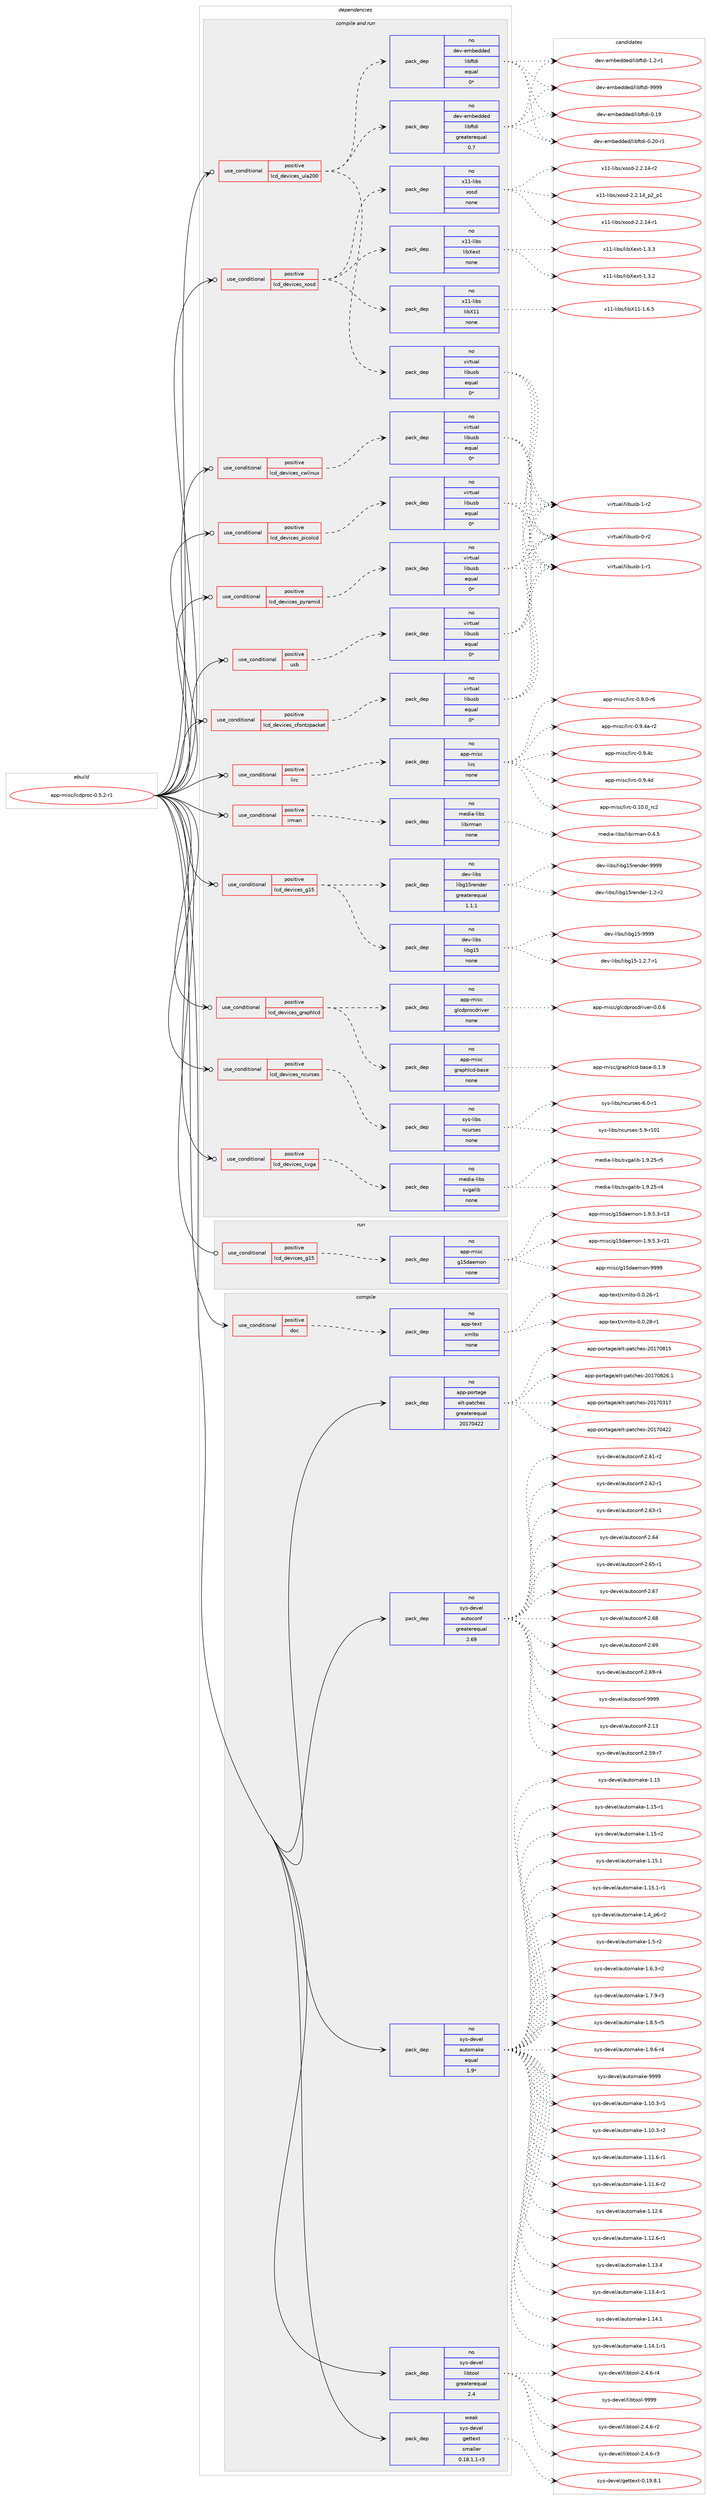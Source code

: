 digraph prolog {

# *************
# Graph options
# *************

newrank=true;
concentrate=true;
compound=true;
graph [rankdir=LR,fontname=Helvetica,fontsize=10,ranksep=1.5];#, ranksep=2.5, nodesep=0.2];
edge  [arrowhead=vee];
node  [fontname=Helvetica,fontsize=10];

# **********
# The ebuild
# **********

subgraph cluster_leftcol {
color=gray;
rank=same;
label=<<i>ebuild</i>>;
id [label="app-misc/lcdproc-0.5.2-r1", color=red, width=4, href="../app-misc/lcdproc-0.5.2-r1.svg"];
}

# ****************
# The dependencies
# ****************

subgraph cluster_midcol {
color=gray;
label=<<i>dependencies</i>>;
subgraph cluster_compile {
fillcolor="#eeeeee";
style=filled;
label=<<i>compile</i>>;
subgraph cond12464 {
dependency46680 [label=<<TABLE BORDER="0" CELLBORDER="1" CELLSPACING="0" CELLPADDING="4"><TR><TD ROWSPAN="3" CELLPADDING="10">use_conditional</TD></TR><TR><TD>positive</TD></TR><TR><TD>doc</TD></TR></TABLE>>, shape=none, color=red];
subgraph pack33439 {
dependency46681 [label=<<TABLE BORDER="0" CELLBORDER="1" CELLSPACING="0" CELLPADDING="4" WIDTH="220"><TR><TD ROWSPAN="6" CELLPADDING="30">pack_dep</TD></TR><TR><TD WIDTH="110">no</TD></TR><TR><TD>app-text</TD></TR><TR><TD>xmlto</TD></TR><TR><TD>none</TD></TR><TR><TD></TD></TR></TABLE>>, shape=none, color=blue];
}
dependency46680:e -> dependency46681:w [weight=20,style="dashed",arrowhead="vee"];
}
id:e -> dependency46680:w [weight=20,style="solid",arrowhead="vee"];
subgraph pack33440 {
dependency46682 [label=<<TABLE BORDER="0" CELLBORDER="1" CELLSPACING="0" CELLPADDING="4" WIDTH="220"><TR><TD ROWSPAN="6" CELLPADDING="30">pack_dep</TD></TR><TR><TD WIDTH="110">no</TD></TR><TR><TD>app-portage</TD></TR><TR><TD>elt-patches</TD></TR><TR><TD>greaterequal</TD></TR><TR><TD>20170422</TD></TR></TABLE>>, shape=none, color=blue];
}
id:e -> dependency46682:w [weight=20,style="solid",arrowhead="vee"];
subgraph pack33441 {
dependency46683 [label=<<TABLE BORDER="0" CELLBORDER="1" CELLSPACING="0" CELLPADDING="4" WIDTH="220"><TR><TD ROWSPAN="6" CELLPADDING="30">pack_dep</TD></TR><TR><TD WIDTH="110">no</TD></TR><TR><TD>sys-devel</TD></TR><TR><TD>autoconf</TD></TR><TR><TD>greaterequal</TD></TR><TR><TD>2.69</TD></TR></TABLE>>, shape=none, color=blue];
}
id:e -> dependency46683:w [weight=20,style="solid",arrowhead="vee"];
subgraph pack33442 {
dependency46684 [label=<<TABLE BORDER="0" CELLBORDER="1" CELLSPACING="0" CELLPADDING="4" WIDTH="220"><TR><TD ROWSPAN="6" CELLPADDING="30">pack_dep</TD></TR><TR><TD WIDTH="110">no</TD></TR><TR><TD>sys-devel</TD></TR><TR><TD>automake</TD></TR><TR><TD>equal</TD></TR><TR><TD>1.9*</TD></TR></TABLE>>, shape=none, color=blue];
}
id:e -> dependency46684:w [weight=20,style="solid",arrowhead="vee"];
subgraph pack33443 {
dependency46685 [label=<<TABLE BORDER="0" CELLBORDER="1" CELLSPACING="0" CELLPADDING="4" WIDTH="220"><TR><TD ROWSPAN="6" CELLPADDING="30">pack_dep</TD></TR><TR><TD WIDTH="110">no</TD></TR><TR><TD>sys-devel</TD></TR><TR><TD>libtool</TD></TR><TR><TD>greaterequal</TD></TR><TR><TD>2.4</TD></TR></TABLE>>, shape=none, color=blue];
}
id:e -> dependency46685:w [weight=20,style="solid",arrowhead="vee"];
subgraph pack33444 {
dependency46686 [label=<<TABLE BORDER="0" CELLBORDER="1" CELLSPACING="0" CELLPADDING="4" WIDTH="220"><TR><TD ROWSPAN="6" CELLPADDING="30">pack_dep</TD></TR><TR><TD WIDTH="110">weak</TD></TR><TR><TD>sys-devel</TD></TR><TR><TD>gettext</TD></TR><TR><TD>smaller</TD></TR><TR><TD>0.18.1.1-r3</TD></TR></TABLE>>, shape=none, color=blue];
}
id:e -> dependency46686:w [weight=20,style="solid",arrowhead="vee"];
}
subgraph cluster_compileandrun {
fillcolor="#eeeeee";
style=filled;
label=<<i>compile and run</i>>;
subgraph cond12465 {
dependency46687 [label=<<TABLE BORDER="0" CELLBORDER="1" CELLSPACING="0" CELLPADDING="4"><TR><TD ROWSPAN="3" CELLPADDING="10">use_conditional</TD></TR><TR><TD>positive</TD></TR><TR><TD>irman</TD></TR></TABLE>>, shape=none, color=red];
subgraph pack33445 {
dependency46688 [label=<<TABLE BORDER="0" CELLBORDER="1" CELLSPACING="0" CELLPADDING="4" WIDTH="220"><TR><TD ROWSPAN="6" CELLPADDING="30">pack_dep</TD></TR><TR><TD WIDTH="110">no</TD></TR><TR><TD>media-libs</TD></TR><TR><TD>libirman</TD></TR><TR><TD>none</TD></TR><TR><TD></TD></TR></TABLE>>, shape=none, color=blue];
}
dependency46687:e -> dependency46688:w [weight=20,style="dashed",arrowhead="vee"];
}
id:e -> dependency46687:w [weight=20,style="solid",arrowhead="odotvee"];
subgraph cond12466 {
dependency46689 [label=<<TABLE BORDER="0" CELLBORDER="1" CELLSPACING="0" CELLPADDING="4"><TR><TD ROWSPAN="3" CELLPADDING="10">use_conditional</TD></TR><TR><TD>positive</TD></TR><TR><TD>lcd_devices_cfontzpacket</TD></TR></TABLE>>, shape=none, color=red];
subgraph pack33446 {
dependency46690 [label=<<TABLE BORDER="0" CELLBORDER="1" CELLSPACING="0" CELLPADDING="4" WIDTH="220"><TR><TD ROWSPAN="6" CELLPADDING="30">pack_dep</TD></TR><TR><TD WIDTH="110">no</TD></TR><TR><TD>virtual</TD></TR><TR><TD>libusb</TD></TR><TR><TD>equal</TD></TR><TR><TD>0*</TD></TR></TABLE>>, shape=none, color=blue];
}
dependency46689:e -> dependency46690:w [weight=20,style="dashed",arrowhead="vee"];
}
id:e -> dependency46689:w [weight=20,style="solid",arrowhead="odotvee"];
subgraph cond12467 {
dependency46691 [label=<<TABLE BORDER="0" CELLBORDER="1" CELLSPACING="0" CELLPADDING="4"><TR><TD ROWSPAN="3" CELLPADDING="10">use_conditional</TD></TR><TR><TD>positive</TD></TR><TR><TD>lcd_devices_cwlinux</TD></TR></TABLE>>, shape=none, color=red];
subgraph pack33447 {
dependency46692 [label=<<TABLE BORDER="0" CELLBORDER="1" CELLSPACING="0" CELLPADDING="4" WIDTH="220"><TR><TD ROWSPAN="6" CELLPADDING="30">pack_dep</TD></TR><TR><TD WIDTH="110">no</TD></TR><TR><TD>virtual</TD></TR><TR><TD>libusb</TD></TR><TR><TD>equal</TD></TR><TR><TD>0*</TD></TR></TABLE>>, shape=none, color=blue];
}
dependency46691:e -> dependency46692:w [weight=20,style="dashed",arrowhead="vee"];
}
id:e -> dependency46691:w [weight=20,style="solid",arrowhead="odotvee"];
subgraph cond12468 {
dependency46693 [label=<<TABLE BORDER="0" CELLBORDER="1" CELLSPACING="0" CELLPADDING="4"><TR><TD ROWSPAN="3" CELLPADDING="10">use_conditional</TD></TR><TR><TD>positive</TD></TR><TR><TD>lcd_devices_g15</TD></TR></TABLE>>, shape=none, color=red];
subgraph pack33448 {
dependency46694 [label=<<TABLE BORDER="0" CELLBORDER="1" CELLSPACING="0" CELLPADDING="4" WIDTH="220"><TR><TD ROWSPAN="6" CELLPADDING="30">pack_dep</TD></TR><TR><TD WIDTH="110">no</TD></TR><TR><TD>dev-libs</TD></TR><TR><TD>libg15</TD></TR><TR><TD>none</TD></TR><TR><TD></TD></TR></TABLE>>, shape=none, color=blue];
}
dependency46693:e -> dependency46694:w [weight=20,style="dashed",arrowhead="vee"];
subgraph pack33449 {
dependency46695 [label=<<TABLE BORDER="0" CELLBORDER="1" CELLSPACING="0" CELLPADDING="4" WIDTH="220"><TR><TD ROWSPAN="6" CELLPADDING="30">pack_dep</TD></TR><TR><TD WIDTH="110">no</TD></TR><TR><TD>dev-libs</TD></TR><TR><TD>libg15render</TD></TR><TR><TD>greaterequal</TD></TR><TR><TD>1.1.1</TD></TR></TABLE>>, shape=none, color=blue];
}
dependency46693:e -> dependency46695:w [weight=20,style="dashed",arrowhead="vee"];
}
id:e -> dependency46693:w [weight=20,style="solid",arrowhead="odotvee"];
subgraph cond12469 {
dependency46696 [label=<<TABLE BORDER="0" CELLBORDER="1" CELLSPACING="0" CELLPADDING="4"><TR><TD ROWSPAN="3" CELLPADDING="10">use_conditional</TD></TR><TR><TD>positive</TD></TR><TR><TD>lcd_devices_graphlcd</TD></TR></TABLE>>, shape=none, color=red];
subgraph pack33450 {
dependency46697 [label=<<TABLE BORDER="0" CELLBORDER="1" CELLSPACING="0" CELLPADDING="4" WIDTH="220"><TR><TD ROWSPAN="6" CELLPADDING="30">pack_dep</TD></TR><TR><TD WIDTH="110">no</TD></TR><TR><TD>app-misc</TD></TR><TR><TD>graphlcd-base</TD></TR><TR><TD>none</TD></TR><TR><TD></TD></TR></TABLE>>, shape=none, color=blue];
}
dependency46696:e -> dependency46697:w [weight=20,style="dashed",arrowhead="vee"];
subgraph pack33451 {
dependency46698 [label=<<TABLE BORDER="0" CELLBORDER="1" CELLSPACING="0" CELLPADDING="4" WIDTH="220"><TR><TD ROWSPAN="6" CELLPADDING="30">pack_dep</TD></TR><TR><TD WIDTH="110">no</TD></TR><TR><TD>app-misc</TD></TR><TR><TD>glcdprocdriver</TD></TR><TR><TD>none</TD></TR><TR><TD></TD></TR></TABLE>>, shape=none, color=blue];
}
dependency46696:e -> dependency46698:w [weight=20,style="dashed",arrowhead="vee"];
}
id:e -> dependency46696:w [weight=20,style="solid",arrowhead="odotvee"];
subgraph cond12470 {
dependency46699 [label=<<TABLE BORDER="0" CELLBORDER="1" CELLSPACING="0" CELLPADDING="4"><TR><TD ROWSPAN="3" CELLPADDING="10">use_conditional</TD></TR><TR><TD>positive</TD></TR><TR><TD>lcd_devices_ncurses</TD></TR></TABLE>>, shape=none, color=red];
subgraph pack33452 {
dependency46700 [label=<<TABLE BORDER="0" CELLBORDER="1" CELLSPACING="0" CELLPADDING="4" WIDTH="220"><TR><TD ROWSPAN="6" CELLPADDING="30">pack_dep</TD></TR><TR><TD WIDTH="110">no</TD></TR><TR><TD>sys-libs</TD></TR><TR><TD>ncurses</TD></TR><TR><TD>none</TD></TR><TR><TD></TD></TR></TABLE>>, shape=none, color=blue];
}
dependency46699:e -> dependency46700:w [weight=20,style="dashed",arrowhead="vee"];
}
id:e -> dependency46699:w [weight=20,style="solid",arrowhead="odotvee"];
subgraph cond12471 {
dependency46701 [label=<<TABLE BORDER="0" CELLBORDER="1" CELLSPACING="0" CELLPADDING="4"><TR><TD ROWSPAN="3" CELLPADDING="10">use_conditional</TD></TR><TR><TD>positive</TD></TR><TR><TD>lcd_devices_picolcd</TD></TR></TABLE>>, shape=none, color=red];
subgraph pack33453 {
dependency46702 [label=<<TABLE BORDER="0" CELLBORDER="1" CELLSPACING="0" CELLPADDING="4" WIDTH="220"><TR><TD ROWSPAN="6" CELLPADDING="30">pack_dep</TD></TR><TR><TD WIDTH="110">no</TD></TR><TR><TD>virtual</TD></TR><TR><TD>libusb</TD></TR><TR><TD>equal</TD></TR><TR><TD>0*</TD></TR></TABLE>>, shape=none, color=blue];
}
dependency46701:e -> dependency46702:w [weight=20,style="dashed",arrowhead="vee"];
}
id:e -> dependency46701:w [weight=20,style="solid",arrowhead="odotvee"];
subgraph cond12472 {
dependency46703 [label=<<TABLE BORDER="0" CELLBORDER="1" CELLSPACING="0" CELLPADDING="4"><TR><TD ROWSPAN="3" CELLPADDING="10">use_conditional</TD></TR><TR><TD>positive</TD></TR><TR><TD>lcd_devices_pyramid</TD></TR></TABLE>>, shape=none, color=red];
subgraph pack33454 {
dependency46704 [label=<<TABLE BORDER="0" CELLBORDER="1" CELLSPACING="0" CELLPADDING="4" WIDTH="220"><TR><TD ROWSPAN="6" CELLPADDING="30">pack_dep</TD></TR><TR><TD WIDTH="110">no</TD></TR><TR><TD>virtual</TD></TR><TR><TD>libusb</TD></TR><TR><TD>equal</TD></TR><TR><TD>0*</TD></TR></TABLE>>, shape=none, color=blue];
}
dependency46703:e -> dependency46704:w [weight=20,style="dashed",arrowhead="vee"];
}
id:e -> dependency46703:w [weight=20,style="solid",arrowhead="odotvee"];
subgraph cond12473 {
dependency46705 [label=<<TABLE BORDER="0" CELLBORDER="1" CELLSPACING="0" CELLPADDING="4"><TR><TD ROWSPAN="3" CELLPADDING="10">use_conditional</TD></TR><TR><TD>positive</TD></TR><TR><TD>lcd_devices_svga</TD></TR></TABLE>>, shape=none, color=red];
subgraph pack33455 {
dependency46706 [label=<<TABLE BORDER="0" CELLBORDER="1" CELLSPACING="0" CELLPADDING="4" WIDTH="220"><TR><TD ROWSPAN="6" CELLPADDING="30">pack_dep</TD></TR><TR><TD WIDTH="110">no</TD></TR><TR><TD>media-libs</TD></TR><TR><TD>svgalib</TD></TR><TR><TD>none</TD></TR><TR><TD></TD></TR></TABLE>>, shape=none, color=blue];
}
dependency46705:e -> dependency46706:w [weight=20,style="dashed",arrowhead="vee"];
}
id:e -> dependency46705:w [weight=20,style="solid",arrowhead="odotvee"];
subgraph cond12474 {
dependency46707 [label=<<TABLE BORDER="0" CELLBORDER="1" CELLSPACING="0" CELLPADDING="4"><TR><TD ROWSPAN="3" CELLPADDING="10">use_conditional</TD></TR><TR><TD>positive</TD></TR><TR><TD>lcd_devices_ula200</TD></TR></TABLE>>, shape=none, color=red];
subgraph pack33456 {
dependency46708 [label=<<TABLE BORDER="0" CELLBORDER="1" CELLSPACING="0" CELLPADDING="4" WIDTH="220"><TR><TD ROWSPAN="6" CELLPADDING="30">pack_dep</TD></TR><TR><TD WIDTH="110">no</TD></TR><TR><TD>dev-embedded</TD></TR><TR><TD>libftdi</TD></TR><TR><TD>greaterequal</TD></TR><TR><TD>0.7</TD></TR></TABLE>>, shape=none, color=blue];
}
dependency46707:e -> dependency46708:w [weight=20,style="dashed",arrowhead="vee"];
subgraph pack33457 {
dependency46709 [label=<<TABLE BORDER="0" CELLBORDER="1" CELLSPACING="0" CELLPADDING="4" WIDTH="220"><TR><TD ROWSPAN="6" CELLPADDING="30">pack_dep</TD></TR><TR><TD WIDTH="110">no</TD></TR><TR><TD>dev-embedded</TD></TR><TR><TD>libftdi</TD></TR><TR><TD>equal</TD></TR><TR><TD>0*</TD></TR></TABLE>>, shape=none, color=blue];
}
dependency46707:e -> dependency46709:w [weight=20,style="dashed",arrowhead="vee"];
subgraph pack33458 {
dependency46710 [label=<<TABLE BORDER="0" CELLBORDER="1" CELLSPACING="0" CELLPADDING="4" WIDTH="220"><TR><TD ROWSPAN="6" CELLPADDING="30">pack_dep</TD></TR><TR><TD WIDTH="110">no</TD></TR><TR><TD>virtual</TD></TR><TR><TD>libusb</TD></TR><TR><TD>equal</TD></TR><TR><TD>0*</TD></TR></TABLE>>, shape=none, color=blue];
}
dependency46707:e -> dependency46710:w [weight=20,style="dashed",arrowhead="vee"];
}
id:e -> dependency46707:w [weight=20,style="solid",arrowhead="odotvee"];
subgraph cond12475 {
dependency46711 [label=<<TABLE BORDER="0" CELLBORDER="1" CELLSPACING="0" CELLPADDING="4"><TR><TD ROWSPAN="3" CELLPADDING="10">use_conditional</TD></TR><TR><TD>positive</TD></TR><TR><TD>lcd_devices_xosd</TD></TR></TABLE>>, shape=none, color=red];
subgraph pack33459 {
dependency46712 [label=<<TABLE BORDER="0" CELLBORDER="1" CELLSPACING="0" CELLPADDING="4" WIDTH="220"><TR><TD ROWSPAN="6" CELLPADDING="30">pack_dep</TD></TR><TR><TD WIDTH="110">no</TD></TR><TR><TD>x11-libs</TD></TR><TR><TD>xosd</TD></TR><TR><TD>none</TD></TR><TR><TD></TD></TR></TABLE>>, shape=none, color=blue];
}
dependency46711:e -> dependency46712:w [weight=20,style="dashed",arrowhead="vee"];
subgraph pack33460 {
dependency46713 [label=<<TABLE BORDER="0" CELLBORDER="1" CELLSPACING="0" CELLPADDING="4" WIDTH="220"><TR><TD ROWSPAN="6" CELLPADDING="30">pack_dep</TD></TR><TR><TD WIDTH="110">no</TD></TR><TR><TD>x11-libs</TD></TR><TR><TD>libX11</TD></TR><TR><TD>none</TD></TR><TR><TD></TD></TR></TABLE>>, shape=none, color=blue];
}
dependency46711:e -> dependency46713:w [weight=20,style="dashed",arrowhead="vee"];
subgraph pack33461 {
dependency46714 [label=<<TABLE BORDER="0" CELLBORDER="1" CELLSPACING="0" CELLPADDING="4" WIDTH="220"><TR><TD ROWSPAN="6" CELLPADDING="30">pack_dep</TD></TR><TR><TD WIDTH="110">no</TD></TR><TR><TD>x11-libs</TD></TR><TR><TD>libXext</TD></TR><TR><TD>none</TD></TR><TR><TD></TD></TR></TABLE>>, shape=none, color=blue];
}
dependency46711:e -> dependency46714:w [weight=20,style="dashed",arrowhead="vee"];
}
id:e -> dependency46711:w [weight=20,style="solid",arrowhead="odotvee"];
subgraph cond12476 {
dependency46715 [label=<<TABLE BORDER="0" CELLBORDER="1" CELLSPACING="0" CELLPADDING="4"><TR><TD ROWSPAN="3" CELLPADDING="10">use_conditional</TD></TR><TR><TD>positive</TD></TR><TR><TD>lirc</TD></TR></TABLE>>, shape=none, color=red];
subgraph pack33462 {
dependency46716 [label=<<TABLE BORDER="0" CELLBORDER="1" CELLSPACING="0" CELLPADDING="4" WIDTH="220"><TR><TD ROWSPAN="6" CELLPADDING="30">pack_dep</TD></TR><TR><TD WIDTH="110">no</TD></TR><TR><TD>app-misc</TD></TR><TR><TD>lirc</TD></TR><TR><TD>none</TD></TR><TR><TD></TD></TR></TABLE>>, shape=none, color=blue];
}
dependency46715:e -> dependency46716:w [weight=20,style="dashed",arrowhead="vee"];
}
id:e -> dependency46715:w [weight=20,style="solid",arrowhead="odotvee"];
subgraph cond12477 {
dependency46717 [label=<<TABLE BORDER="0" CELLBORDER="1" CELLSPACING="0" CELLPADDING="4"><TR><TD ROWSPAN="3" CELLPADDING="10">use_conditional</TD></TR><TR><TD>positive</TD></TR><TR><TD>usb</TD></TR></TABLE>>, shape=none, color=red];
subgraph pack33463 {
dependency46718 [label=<<TABLE BORDER="0" CELLBORDER="1" CELLSPACING="0" CELLPADDING="4" WIDTH="220"><TR><TD ROWSPAN="6" CELLPADDING="30">pack_dep</TD></TR><TR><TD WIDTH="110">no</TD></TR><TR><TD>virtual</TD></TR><TR><TD>libusb</TD></TR><TR><TD>equal</TD></TR><TR><TD>0*</TD></TR></TABLE>>, shape=none, color=blue];
}
dependency46717:e -> dependency46718:w [weight=20,style="dashed",arrowhead="vee"];
}
id:e -> dependency46717:w [weight=20,style="solid",arrowhead="odotvee"];
}
subgraph cluster_run {
fillcolor="#eeeeee";
style=filled;
label=<<i>run</i>>;
subgraph cond12478 {
dependency46719 [label=<<TABLE BORDER="0" CELLBORDER="1" CELLSPACING="0" CELLPADDING="4"><TR><TD ROWSPAN="3" CELLPADDING="10">use_conditional</TD></TR><TR><TD>positive</TD></TR><TR><TD>lcd_devices_g15</TD></TR></TABLE>>, shape=none, color=red];
subgraph pack33464 {
dependency46720 [label=<<TABLE BORDER="0" CELLBORDER="1" CELLSPACING="0" CELLPADDING="4" WIDTH="220"><TR><TD ROWSPAN="6" CELLPADDING="30">pack_dep</TD></TR><TR><TD WIDTH="110">no</TD></TR><TR><TD>app-misc</TD></TR><TR><TD>g15daemon</TD></TR><TR><TD>none</TD></TR><TR><TD></TD></TR></TABLE>>, shape=none, color=blue];
}
dependency46719:e -> dependency46720:w [weight=20,style="dashed",arrowhead="vee"];
}
id:e -> dependency46719:w [weight=20,style="solid",arrowhead="odot"];
}
}

# **************
# The candidates
# **************

subgraph cluster_choices {
rank=same;
color=gray;
label=<<i>candidates</i>>;

subgraph choice33439 {
color=black;
nodesep=1;
choice971121124511610112011647120109108116111454846484650544511449 [label="app-text/xmlto-0.0.26-r1", color=red, width=4,href="../app-text/xmlto-0.0.26-r1.svg"];
choice971121124511610112011647120109108116111454846484650564511449 [label="app-text/xmlto-0.0.28-r1", color=red, width=4,href="../app-text/xmlto-0.0.28-r1.svg"];
dependency46681:e -> choice971121124511610112011647120109108116111454846484650544511449:w [style=dotted,weight="100"];
dependency46681:e -> choice971121124511610112011647120109108116111454846484650564511449:w [style=dotted,weight="100"];
}
subgraph choice33440 {
color=black;
nodesep=1;
choice97112112451121111141169710310147101108116451129711699104101115455048495548514955 [label="app-portage/elt-patches-20170317", color=red, width=4,href="../app-portage/elt-patches-20170317.svg"];
choice97112112451121111141169710310147101108116451129711699104101115455048495548525050 [label="app-portage/elt-patches-20170422", color=red, width=4,href="../app-portage/elt-patches-20170422.svg"];
choice97112112451121111141169710310147101108116451129711699104101115455048495548564953 [label="app-portage/elt-patches-20170815", color=red, width=4,href="../app-portage/elt-patches-20170815.svg"];
choice971121124511211111411697103101471011081164511297116991041011154550484955485650544649 [label="app-portage/elt-patches-20170826.1", color=red, width=4,href="../app-portage/elt-patches-20170826.1.svg"];
dependency46682:e -> choice97112112451121111141169710310147101108116451129711699104101115455048495548514955:w [style=dotted,weight="100"];
dependency46682:e -> choice97112112451121111141169710310147101108116451129711699104101115455048495548525050:w [style=dotted,weight="100"];
dependency46682:e -> choice97112112451121111141169710310147101108116451129711699104101115455048495548564953:w [style=dotted,weight="100"];
dependency46682:e -> choice971121124511211111411697103101471011081164511297116991041011154550484955485650544649:w [style=dotted,weight="100"];
}
subgraph choice33441 {
color=black;
nodesep=1;
choice115121115451001011181011084797117116111991111101024550464951 [label="sys-devel/autoconf-2.13", color=red, width=4,href="../sys-devel/autoconf-2.13.svg"];
choice1151211154510010111810110847971171161119911111010245504653574511455 [label="sys-devel/autoconf-2.59-r7", color=red, width=4,href="../sys-devel/autoconf-2.59-r7.svg"];
choice1151211154510010111810110847971171161119911111010245504654494511450 [label="sys-devel/autoconf-2.61-r2", color=red, width=4,href="../sys-devel/autoconf-2.61-r2.svg"];
choice1151211154510010111810110847971171161119911111010245504654504511449 [label="sys-devel/autoconf-2.62-r1", color=red, width=4,href="../sys-devel/autoconf-2.62-r1.svg"];
choice1151211154510010111810110847971171161119911111010245504654514511449 [label="sys-devel/autoconf-2.63-r1", color=red, width=4,href="../sys-devel/autoconf-2.63-r1.svg"];
choice115121115451001011181011084797117116111991111101024550465452 [label="sys-devel/autoconf-2.64", color=red, width=4,href="../sys-devel/autoconf-2.64.svg"];
choice1151211154510010111810110847971171161119911111010245504654534511449 [label="sys-devel/autoconf-2.65-r1", color=red, width=4,href="../sys-devel/autoconf-2.65-r1.svg"];
choice115121115451001011181011084797117116111991111101024550465455 [label="sys-devel/autoconf-2.67", color=red, width=4,href="../sys-devel/autoconf-2.67.svg"];
choice115121115451001011181011084797117116111991111101024550465456 [label="sys-devel/autoconf-2.68", color=red, width=4,href="../sys-devel/autoconf-2.68.svg"];
choice115121115451001011181011084797117116111991111101024550465457 [label="sys-devel/autoconf-2.69", color=red, width=4,href="../sys-devel/autoconf-2.69.svg"];
choice1151211154510010111810110847971171161119911111010245504654574511452 [label="sys-devel/autoconf-2.69-r4", color=red, width=4,href="../sys-devel/autoconf-2.69-r4.svg"];
choice115121115451001011181011084797117116111991111101024557575757 [label="sys-devel/autoconf-9999", color=red, width=4,href="../sys-devel/autoconf-9999.svg"];
dependency46683:e -> choice115121115451001011181011084797117116111991111101024550464951:w [style=dotted,weight="100"];
dependency46683:e -> choice1151211154510010111810110847971171161119911111010245504653574511455:w [style=dotted,weight="100"];
dependency46683:e -> choice1151211154510010111810110847971171161119911111010245504654494511450:w [style=dotted,weight="100"];
dependency46683:e -> choice1151211154510010111810110847971171161119911111010245504654504511449:w [style=dotted,weight="100"];
dependency46683:e -> choice1151211154510010111810110847971171161119911111010245504654514511449:w [style=dotted,weight="100"];
dependency46683:e -> choice115121115451001011181011084797117116111991111101024550465452:w [style=dotted,weight="100"];
dependency46683:e -> choice1151211154510010111810110847971171161119911111010245504654534511449:w [style=dotted,weight="100"];
dependency46683:e -> choice115121115451001011181011084797117116111991111101024550465455:w [style=dotted,weight="100"];
dependency46683:e -> choice115121115451001011181011084797117116111991111101024550465456:w [style=dotted,weight="100"];
dependency46683:e -> choice115121115451001011181011084797117116111991111101024550465457:w [style=dotted,weight="100"];
dependency46683:e -> choice1151211154510010111810110847971171161119911111010245504654574511452:w [style=dotted,weight="100"];
dependency46683:e -> choice115121115451001011181011084797117116111991111101024557575757:w [style=dotted,weight="100"];
}
subgraph choice33442 {
color=black;
nodesep=1;
choice11512111545100101118101108479711711611110997107101454946494846514511449 [label="sys-devel/automake-1.10.3-r1", color=red, width=4,href="../sys-devel/automake-1.10.3-r1.svg"];
choice11512111545100101118101108479711711611110997107101454946494846514511450 [label="sys-devel/automake-1.10.3-r2", color=red, width=4,href="../sys-devel/automake-1.10.3-r2.svg"];
choice11512111545100101118101108479711711611110997107101454946494946544511449 [label="sys-devel/automake-1.11.6-r1", color=red, width=4,href="../sys-devel/automake-1.11.6-r1.svg"];
choice11512111545100101118101108479711711611110997107101454946494946544511450 [label="sys-devel/automake-1.11.6-r2", color=red, width=4,href="../sys-devel/automake-1.11.6-r2.svg"];
choice1151211154510010111810110847971171161111099710710145494649504654 [label="sys-devel/automake-1.12.6", color=red, width=4,href="../sys-devel/automake-1.12.6.svg"];
choice11512111545100101118101108479711711611110997107101454946495046544511449 [label="sys-devel/automake-1.12.6-r1", color=red, width=4,href="../sys-devel/automake-1.12.6-r1.svg"];
choice1151211154510010111810110847971171161111099710710145494649514652 [label="sys-devel/automake-1.13.4", color=red, width=4,href="../sys-devel/automake-1.13.4.svg"];
choice11512111545100101118101108479711711611110997107101454946495146524511449 [label="sys-devel/automake-1.13.4-r1", color=red, width=4,href="../sys-devel/automake-1.13.4-r1.svg"];
choice1151211154510010111810110847971171161111099710710145494649524649 [label="sys-devel/automake-1.14.1", color=red, width=4,href="../sys-devel/automake-1.14.1.svg"];
choice11512111545100101118101108479711711611110997107101454946495246494511449 [label="sys-devel/automake-1.14.1-r1", color=red, width=4,href="../sys-devel/automake-1.14.1-r1.svg"];
choice115121115451001011181011084797117116111109971071014549464953 [label="sys-devel/automake-1.15", color=red, width=4,href="../sys-devel/automake-1.15.svg"];
choice1151211154510010111810110847971171161111099710710145494649534511449 [label="sys-devel/automake-1.15-r1", color=red, width=4,href="../sys-devel/automake-1.15-r1.svg"];
choice1151211154510010111810110847971171161111099710710145494649534511450 [label="sys-devel/automake-1.15-r2", color=red, width=4,href="../sys-devel/automake-1.15-r2.svg"];
choice1151211154510010111810110847971171161111099710710145494649534649 [label="sys-devel/automake-1.15.1", color=red, width=4,href="../sys-devel/automake-1.15.1.svg"];
choice11512111545100101118101108479711711611110997107101454946495346494511449 [label="sys-devel/automake-1.15.1-r1", color=red, width=4,href="../sys-devel/automake-1.15.1-r1.svg"];
choice115121115451001011181011084797117116111109971071014549465295112544511450 [label="sys-devel/automake-1.4_p6-r2", color=red, width=4,href="../sys-devel/automake-1.4_p6-r2.svg"];
choice11512111545100101118101108479711711611110997107101454946534511450 [label="sys-devel/automake-1.5-r2", color=red, width=4,href="../sys-devel/automake-1.5-r2.svg"];
choice115121115451001011181011084797117116111109971071014549465446514511450 [label="sys-devel/automake-1.6.3-r2", color=red, width=4,href="../sys-devel/automake-1.6.3-r2.svg"];
choice115121115451001011181011084797117116111109971071014549465546574511451 [label="sys-devel/automake-1.7.9-r3", color=red, width=4,href="../sys-devel/automake-1.7.9-r3.svg"];
choice115121115451001011181011084797117116111109971071014549465646534511453 [label="sys-devel/automake-1.8.5-r5", color=red, width=4,href="../sys-devel/automake-1.8.5-r5.svg"];
choice115121115451001011181011084797117116111109971071014549465746544511452 [label="sys-devel/automake-1.9.6-r4", color=red, width=4,href="../sys-devel/automake-1.9.6-r4.svg"];
choice115121115451001011181011084797117116111109971071014557575757 [label="sys-devel/automake-9999", color=red, width=4,href="../sys-devel/automake-9999.svg"];
dependency46684:e -> choice11512111545100101118101108479711711611110997107101454946494846514511449:w [style=dotted,weight="100"];
dependency46684:e -> choice11512111545100101118101108479711711611110997107101454946494846514511450:w [style=dotted,weight="100"];
dependency46684:e -> choice11512111545100101118101108479711711611110997107101454946494946544511449:w [style=dotted,weight="100"];
dependency46684:e -> choice11512111545100101118101108479711711611110997107101454946494946544511450:w [style=dotted,weight="100"];
dependency46684:e -> choice1151211154510010111810110847971171161111099710710145494649504654:w [style=dotted,weight="100"];
dependency46684:e -> choice11512111545100101118101108479711711611110997107101454946495046544511449:w [style=dotted,weight="100"];
dependency46684:e -> choice1151211154510010111810110847971171161111099710710145494649514652:w [style=dotted,weight="100"];
dependency46684:e -> choice11512111545100101118101108479711711611110997107101454946495146524511449:w [style=dotted,weight="100"];
dependency46684:e -> choice1151211154510010111810110847971171161111099710710145494649524649:w [style=dotted,weight="100"];
dependency46684:e -> choice11512111545100101118101108479711711611110997107101454946495246494511449:w [style=dotted,weight="100"];
dependency46684:e -> choice115121115451001011181011084797117116111109971071014549464953:w [style=dotted,weight="100"];
dependency46684:e -> choice1151211154510010111810110847971171161111099710710145494649534511449:w [style=dotted,weight="100"];
dependency46684:e -> choice1151211154510010111810110847971171161111099710710145494649534511450:w [style=dotted,weight="100"];
dependency46684:e -> choice1151211154510010111810110847971171161111099710710145494649534649:w [style=dotted,weight="100"];
dependency46684:e -> choice11512111545100101118101108479711711611110997107101454946495346494511449:w [style=dotted,weight="100"];
dependency46684:e -> choice115121115451001011181011084797117116111109971071014549465295112544511450:w [style=dotted,weight="100"];
dependency46684:e -> choice11512111545100101118101108479711711611110997107101454946534511450:w [style=dotted,weight="100"];
dependency46684:e -> choice115121115451001011181011084797117116111109971071014549465446514511450:w [style=dotted,weight="100"];
dependency46684:e -> choice115121115451001011181011084797117116111109971071014549465546574511451:w [style=dotted,weight="100"];
dependency46684:e -> choice115121115451001011181011084797117116111109971071014549465646534511453:w [style=dotted,weight="100"];
dependency46684:e -> choice115121115451001011181011084797117116111109971071014549465746544511452:w [style=dotted,weight="100"];
dependency46684:e -> choice115121115451001011181011084797117116111109971071014557575757:w [style=dotted,weight="100"];
}
subgraph choice33443 {
color=black;
nodesep=1;
choice1151211154510010111810110847108105981161111111084550465246544511450 [label="sys-devel/libtool-2.4.6-r2", color=red, width=4,href="../sys-devel/libtool-2.4.6-r2.svg"];
choice1151211154510010111810110847108105981161111111084550465246544511451 [label="sys-devel/libtool-2.4.6-r3", color=red, width=4,href="../sys-devel/libtool-2.4.6-r3.svg"];
choice1151211154510010111810110847108105981161111111084550465246544511452 [label="sys-devel/libtool-2.4.6-r4", color=red, width=4,href="../sys-devel/libtool-2.4.6-r4.svg"];
choice1151211154510010111810110847108105981161111111084557575757 [label="sys-devel/libtool-9999", color=red, width=4,href="../sys-devel/libtool-9999.svg"];
dependency46685:e -> choice1151211154510010111810110847108105981161111111084550465246544511450:w [style=dotted,weight="100"];
dependency46685:e -> choice1151211154510010111810110847108105981161111111084550465246544511451:w [style=dotted,weight="100"];
dependency46685:e -> choice1151211154510010111810110847108105981161111111084550465246544511452:w [style=dotted,weight="100"];
dependency46685:e -> choice1151211154510010111810110847108105981161111111084557575757:w [style=dotted,weight="100"];
}
subgraph choice33444 {
color=black;
nodesep=1;
choice1151211154510010111810110847103101116116101120116454846495746564649 [label="sys-devel/gettext-0.19.8.1", color=red, width=4,href="../sys-devel/gettext-0.19.8.1.svg"];
dependency46686:e -> choice1151211154510010111810110847103101116116101120116454846495746564649:w [style=dotted,weight="100"];
}
subgraph choice33445 {
color=black;
nodesep=1;
choice109101100105974510810598115471081059810511410997110454846524653 [label="media-libs/libirman-0.4.5", color=red, width=4,href="../media-libs/libirman-0.4.5.svg"];
dependency46688:e -> choice109101100105974510810598115471081059810511410997110454846524653:w [style=dotted,weight="100"];
}
subgraph choice33446 {
color=black;
nodesep=1;
choice1181051141161179710847108105981171159845484511450 [label="virtual/libusb-0-r2", color=red, width=4,href="../virtual/libusb-0-r2.svg"];
choice1181051141161179710847108105981171159845494511449 [label="virtual/libusb-1-r1", color=red, width=4,href="../virtual/libusb-1-r1.svg"];
choice1181051141161179710847108105981171159845494511450 [label="virtual/libusb-1-r2", color=red, width=4,href="../virtual/libusb-1-r2.svg"];
dependency46690:e -> choice1181051141161179710847108105981171159845484511450:w [style=dotted,weight="100"];
dependency46690:e -> choice1181051141161179710847108105981171159845494511449:w [style=dotted,weight="100"];
dependency46690:e -> choice1181051141161179710847108105981171159845494511450:w [style=dotted,weight="100"];
}
subgraph choice33447 {
color=black;
nodesep=1;
choice1181051141161179710847108105981171159845484511450 [label="virtual/libusb-0-r2", color=red, width=4,href="../virtual/libusb-0-r2.svg"];
choice1181051141161179710847108105981171159845494511449 [label="virtual/libusb-1-r1", color=red, width=4,href="../virtual/libusb-1-r1.svg"];
choice1181051141161179710847108105981171159845494511450 [label="virtual/libusb-1-r2", color=red, width=4,href="../virtual/libusb-1-r2.svg"];
dependency46692:e -> choice1181051141161179710847108105981171159845484511450:w [style=dotted,weight="100"];
dependency46692:e -> choice1181051141161179710847108105981171159845494511449:w [style=dotted,weight="100"];
dependency46692:e -> choice1181051141161179710847108105981171159845494511450:w [style=dotted,weight="100"];
}
subgraph choice33448 {
color=black;
nodesep=1;
choice1001011184510810598115471081059810349534549465046554511449 [label="dev-libs/libg15-1.2.7-r1", color=red, width=4,href="../dev-libs/libg15-1.2.7-r1.svg"];
choice1001011184510810598115471081059810349534557575757 [label="dev-libs/libg15-9999", color=red, width=4,href="../dev-libs/libg15-9999.svg"];
dependency46694:e -> choice1001011184510810598115471081059810349534549465046554511449:w [style=dotted,weight="100"];
dependency46694:e -> choice1001011184510810598115471081059810349534557575757:w [style=dotted,weight="100"];
}
subgraph choice33449 {
color=black;
nodesep=1;
choice100101118451081059811547108105981034953114101110100101114454946504511450 [label="dev-libs/libg15render-1.2-r2", color=red, width=4,href="../dev-libs/libg15render-1.2-r2.svg"];
choice1001011184510810598115471081059810349531141011101001011144557575757 [label="dev-libs/libg15render-9999", color=red, width=4,href="../dev-libs/libg15render-9999.svg"];
dependency46695:e -> choice100101118451081059811547108105981034953114101110100101114454946504511450:w [style=dotted,weight="100"];
dependency46695:e -> choice1001011184510810598115471081059810349531141011101001011144557575757:w [style=dotted,weight="100"];
}
subgraph choice33450 {
color=black;
nodesep=1;
choice971121124510910511599471031149711210410899100459897115101454846494657 [label="app-misc/graphlcd-base-0.1.9", color=red, width=4,href="../app-misc/graphlcd-base-0.1.9.svg"];
dependency46697:e -> choice971121124510910511599471031149711210410899100459897115101454846494657:w [style=dotted,weight="100"];
}
subgraph choice33451 {
color=black;
nodesep=1;
choice971121124510910511599471031089910011211411199100114105118101114454846484654 [label="app-misc/glcdprocdriver-0.0.6", color=red, width=4,href="../app-misc/glcdprocdriver-0.0.6.svg"];
dependency46698:e -> choice971121124510910511599471031089910011211411199100114105118101114454846484654:w [style=dotted,weight="100"];
}
subgraph choice33452 {
color=black;
nodesep=1;
choice115121115451081059811547110991171141151011154553465745114494849 [label="sys-libs/ncurses-5.9-r101", color=red, width=4,href="../sys-libs/ncurses-5.9-r101.svg"];
choice11512111545108105981154711099117114115101115455446484511449 [label="sys-libs/ncurses-6.0-r1", color=red, width=4,href="../sys-libs/ncurses-6.0-r1.svg"];
dependency46700:e -> choice115121115451081059811547110991171141151011154553465745114494849:w [style=dotted,weight="100"];
dependency46700:e -> choice11512111545108105981154711099117114115101115455446484511449:w [style=dotted,weight="100"];
}
subgraph choice33453 {
color=black;
nodesep=1;
choice1181051141161179710847108105981171159845484511450 [label="virtual/libusb-0-r2", color=red, width=4,href="../virtual/libusb-0-r2.svg"];
choice1181051141161179710847108105981171159845494511449 [label="virtual/libusb-1-r1", color=red, width=4,href="../virtual/libusb-1-r1.svg"];
choice1181051141161179710847108105981171159845494511450 [label="virtual/libusb-1-r2", color=red, width=4,href="../virtual/libusb-1-r2.svg"];
dependency46702:e -> choice1181051141161179710847108105981171159845484511450:w [style=dotted,weight="100"];
dependency46702:e -> choice1181051141161179710847108105981171159845494511449:w [style=dotted,weight="100"];
dependency46702:e -> choice1181051141161179710847108105981171159845494511450:w [style=dotted,weight="100"];
}
subgraph choice33454 {
color=black;
nodesep=1;
choice1181051141161179710847108105981171159845484511450 [label="virtual/libusb-0-r2", color=red, width=4,href="../virtual/libusb-0-r2.svg"];
choice1181051141161179710847108105981171159845494511449 [label="virtual/libusb-1-r1", color=red, width=4,href="../virtual/libusb-1-r1.svg"];
choice1181051141161179710847108105981171159845494511450 [label="virtual/libusb-1-r2", color=red, width=4,href="../virtual/libusb-1-r2.svg"];
dependency46704:e -> choice1181051141161179710847108105981171159845484511450:w [style=dotted,weight="100"];
dependency46704:e -> choice1181051141161179710847108105981171159845494511449:w [style=dotted,weight="100"];
dependency46704:e -> choice1181051141161179710847108105981171159845494511450:w [style=dotted,weight="100"];
}
subgraph choice33455 {
color=black;
nodesep=1;
choice109101100105974510810598115471151181039710810598454946574650534511452 [label="media-libs/svgalib-1.9.25-r4", color=red, width=4,href="../media-libs/svgalib-1.9.25-r4.svg"];
choice109101100105974510810598115471151181039710810598454946574650534511453 [label="media-libs/svgalib-1.9.25-r5", color=red, width=4,href="../media-libs/svgalib-1.9.25-r5.svg"];
dependency46706:e -> choice109101100105974510810598115471151181039710810598454946574650534511452:w [style=dotted,weight="100"];
dependency46706:e -> choice109101100105974510810598115471151181039710810598454946574650534511453:w [style=dotted,weight="100"];
}
subgraph choice33456 {
color=black;
nodesep=1;
choice100101118451011099810110010010110047108105981021161001054548464957 [label="dev-embedded/libftdi-0.19", color=red, width=4,href="../dev-embedded/libftdi-0.19.svg"];
choice1001011184510110998101100100101100471081059810211610010545484650484511449 [label="dev-embedded/libftdi-0.20-r1", color=red, width=4,href="../dev-embedded/libftdi-0.20-r1.svg"];
choice10010111845101109981011001001011004710810598102116100105454946504511449 [label="dev-embedded/libftdi-1.2-r1", color=red, width=4,href="../dev-embedded/libftdi-1.2-r1.svg"];
choice100101118451011099810110010010110047108105981021161001054557575757 [label="dev-embedded/libftdi-9999", color=red, width=4,href="../dev-embedded/libftdi-9999.svg"];
dependency46708:e -> choice100101118451011099810110010010110047108105981021161001054548464957:w [style=dotted,weight="100"];
dependency46708:e -> choice1001011184510110998101100100101100471081059810211610010545484650484511449:w [style=dotted,weight="100"];
dependency46708:e -> choice10010111845101109981011001001011004710810598102116100105454946504511449:w [style=dotted,weight="100"];
dependency46708:e -> choice100101118451011099810110010010110047108105981021161001054557575757:w [style=dotted,weight="100"];
}
subgraph choice33457 {
color=black;
nodesep=1;
choice100101118451011099810110010010110047108105981021161001054548464957 [label="dev-embedded/libftdi-0.19", color=red, width=4,href="../dev-embedded/libftdi-0.19.svg"];
choice1001011184510110998101100100101100471081059810211610010545484650484511449 [label="dev-embedded/libftdi-0.20-r1", color=red, width=4,href="../dev-embedded/libftdi-0.20-r1.svg"];
choice10010111845101109981011001001011004710810598102116100105454946504511449 [label="dev-embedded/libftdi-1.2-r1", color=red, width=4,href="../dev-embedded/libftdi-1.2-r1.svg"];
choice100101118451011099810110010010110047108105981021161001054557575757 [label="dev-embedded/libftdi-9999", color=red, width=4,href="../dev-embedded/libftdi-9999.svg"];
dependency46709:e -> choice100101118451011099810110010010110047108105981021161001054548464957:w [style=dotted,weight="100"];
dependency46709:e -> choice1001011184510110998101100100101100471081059810211610010545484650484511449:w [style=dotted,weight="100"];
dependency46709:e -> choice10010111845101109981011001001011004710810598102116100105454946504511449:w [style=dotted,weight="100"];
dependency46709:e -> choice100101118451011099810110010010110047108105981021161001054557575757:w [style=dotted,weight="100"];
}
subgraph choice33458 {
color=black;
nodesep=1;
choice1181051141161179710847108105981171159845484511450 [label="virtual/libusb-0-r2", color=red, width=4,href="../virtual/libusb-0-r2.svg"];
choice1181051141161179710847108105981171159845494511449 [label="virtual/libusb-1-r1", color=red, width=4,href="../virtual/libusb-1-r1.svg"];
choice1181051141161179710847108105981171159845494511450 [label="virtual/libusb-1-r2", color=red, width=4,href="../virtual/libusb-1-r2.svg"];
dependency46710:e -> choice1181051141161179710847108105981171159845484511450:w [style=dotted,weight="100"];
dependency46710:e -> choice1181051141161179710847108105981171159845494511449:w [style=dotted,weight="100"];
dependency46710:e -> choice1181051141161179710847108105981171159845494511450:w [style=dotted,weight="100"];
}
subgraph choice33459 {
color=black;
nodesep=1;
choice1204949451081059811547120111115100455046504649524511449 [label="x11-libs/xosd-2.2.14-r1", color=red, width=4,href="../x11-libs/xosd-2.2.14-r1.svg"];
choice1204949451081059811547120111115100455046504649524511450 [label="x11-libs/xosd-2.2.14-r2", color=red, width=4,href="../x11-libs/xosd-2.2.14-r2.svg"];
choice12049494510810598115471201111151004550465046495295112509511249 [label="x11-libs/xosd-2.2.14_p2_p1", color=red, width=4,href="../x11-libs/xosd-2.2.14_p2_p1.svg"];
dependency46712:e -> choice1204949451081059811547120111115100455046504649524511449:w [style=dotted,weight="100"];
dependency46712:e -> choice1204949451081059811547120111115100455046504649524511450:w [style=dotted,weight="100"];
dependency46712:e -> choice12049494510810598115471201111151004550465046495295112509511249:w [style=dotted,weight="100"];
}
subgraph choice33460 {
color=black;
nodesep=1;
choice120494945108105981154710810598884949454946544653 [label="x11-libs/libX11-1.6.5", color=red, width=4,href="../x11-libs/libX11-1.6.5.svg"];
dependency46713:e -> choice120494945108105981154710810598884949454946544653:w [style=dotted,weight="100"];
}
subgraph choice33461 {
color=black;
nodesep=1;
choice12049494510810598115471081059888101120116454946514650 [label="x11-libs/libXext-1.3.2", color=red, width=4,href="../x11-libs/libXext-1.3.2.svg"];
choice12049494510810598115471081059888101120116454946514651 [label="x11-libs/libXext-1.3.3", color=red, width=4,href="../x11-libs/libXext-1.3.3.svg"];
dependency46714:e -> choice12049494510810598115471081059888101120116454946514650:w [style=dotted,weight="100"];
dependency46714:e -> choice12049494510810598115471081059888101120116454946514651:w [style=dotted,weight="100"];
}
subgraph choice33462 {
color=black;
nodesep=1;
choice971121124510910511599471081051149945484649484648951149950 [label="app-misc/lirc-0.10.0_rc2", color=red, width=4,href="../app-misc/lirc-0.10.0_rc2.svg"];
choice97112112451091051159947108105114994548465746484511454 [label="app-misc/lirc-0.9.0-r6", color=red, width=4,href="../app-misc/lirc-0.9.0-r6.svg"];
choice9711211245109105115994710810511499454846574652974511450 [label="app-misc/lirc-0.9.4a-r2", color=red, width=4,href="../app-misc/lirc-0.9.4a-r2.svg"];
choice971121124510910511599471081051149945484657465299 [label="app-misc/lirc-0.9.4c", color=red, width=4,href="../app-misc/lirc-0.9.4c.svg"];
choice9711211245109105115994710810511499454846574652100 [label="app-misc/lirc-0.9.4d", color=red, width=4,href="../app-misc/lirc-0.9.4d.svg"];
dependency46716:e -> choice971121124510910511599471081051149945484649484648951149950:w [style=dotted,weight="100"];
dependency46716:e -> choice97112112451091051159947108105114994548465746484511454:w [style=dotted,weight="100"];
dependency46716:e -> choice9711211245109105115994710810511499454846574652974511450:w [style=dotted,weight="100"];
dependency46716:e -> choice971121124510910511599471081051149945484657465299:w [style=dotted,weight="100"];
dependency46716:e -> choice9711211245109105115994710810511499454846574652100:w [style=dotted,weight="100"];
}
subgraph choice33463 {
color=black;
nodesep=1;
choice1181051141161179710847108105981171159845484511450 [label="virtual/libusb-0-r2", color=red, width=4,href="../virtual/libusb-0-r2.svg"];
choice1181051141161179710847108105981171159845494511449 [label="virtual/libusb-1-r1", color=red, width=4,href="../virtual/libusb-1-r1.svg"];
choice1181051141161179710847108105981171159845494511450 [label="virtual/libusb-1-r2", color=red, width=4,href="../virtual/libusb-1-r2.svg"];
dependency46718:e -> choice1181051141161179710847108105981171159845484511450:w [style=dotted,weight="100"];
dependency46718:e -> choice1181051141161179710847108105981171159845494511449:w [style=dotted,weight="100"];
dependency46718:e -> choice1181051141161179710847108105981171159845494511450:w [style=dotted,weight="100"];
}
subgraph choice33464 {
color=black;
nodesep=1;
choice971121124510910511599471034953100971011091111104549465746534651451144951 [label="app-misc/g15daemon-1.9.5.3-r13", color=red, width=4,href="../app-misc/g15daemon-1.9.5.3-r13.svg"];
choice971121124510910511599471034953100971011091111104549465746534651451145049 [label="app-misc/g15daemon-1.9.5.3-r21", color=red, width=4,href="../app-misc/g15daemon-1.9.5.3-r21.svg"];
choice971121124510910511599471034953100971011091111104557575757 [label="app-misc/g15daemon-9999", color=red, width=4,href="../app-misc/g15daemon-9999.svg"];
dependency46720:e -> choice971121124510910511599471034953100971011091111104549465746534651451144951:w [style=dotted,weight="100"];
dependency46720:e -> choice971121124510910511599471034953100971011091111104549465746534651451145049:w [style=dotted,weight="100"];
dependency46720:e -> choice971121124510910511599471034953100971011091111104557575757:w [style=dotted,weight="100"];
}
}

}
